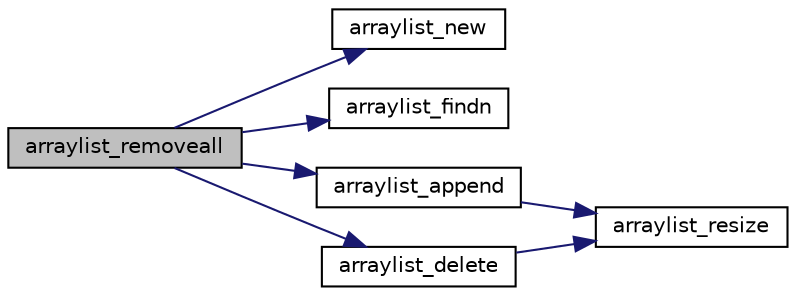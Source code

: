 digraph "arraylist_removeall"
{
 // INTERACTIVE_SVG=YES
  edge [fontname="Helvetica",fontsize="10",labelfontname="Helvetica",labelfontsize="10"];
  node [fontname="Helvetica",fontsize="10",shape=record];
  rankdir="LR";
  Node1 [label="arraylist_removeall",height=0.2,width=0.4,color="black", fillcolor="grey75", style="filled", fontcolor="black"];
  Node1 -> Node2 [color="midnightblue",fontsize="10",style="solid",fontname="Helvetica"];
  Node2 [label="arraylist_new",height=0.2,width=0.4,color="black", fillcolor="white", style="filled",URL="$arraylist_8h.html#a0f3dce9a4ff6eec624a885cab52d5cb1"];
  Node1 -> Node3 [color="midnightblue",fontsize="10",style="solid",fontname="Helvetica"];
  Node3 [label="arraylist_findn",height=0.2,width=0.4,color="black", fillcolor="white", style="filled",URL="$arraylist_8h.html#a9512f6664e62ec3e9484eae432daed98"];
  Node1 -> Node4 [color="midnightblue",fontsize="10",style="solid",fontname="Helvetica"];
  Node4 [label="arraylist_append",height=0.2,width=0.4,color="black", fillcolor="white", style="filled",URL="$arraylist_8h.html#ac567053ff89cc5cae2050d9a7a844c6a"];
  Node4 -> Node5 [color="midnightblue",fontsize="10",style="solid",fontname="Helvetica"];
  Node5 [label="arraylist_resize",height=0.2,width=0.4,color="black", fillcolor="white", style="filled",URL="$arraylist_8h.html#a6d47af225b71d94985c9ceca938e7890"];
  Node1 -> Node6 [color="midnightblue",fontsize="10",style="solid",fontname="Helvetica"];
  Node6 [label="arraylist_delete",height=0.2,width=0.4,color="black", fillcolor="white", style="filled",URL="$arraylist_8h.html#a31d5ded3b02e6c86120565ea127a8235"];
  Node6 -> Node5 [color="midnightblue",fontsize="10",style="solid",fontname="Helvetica"];
}
